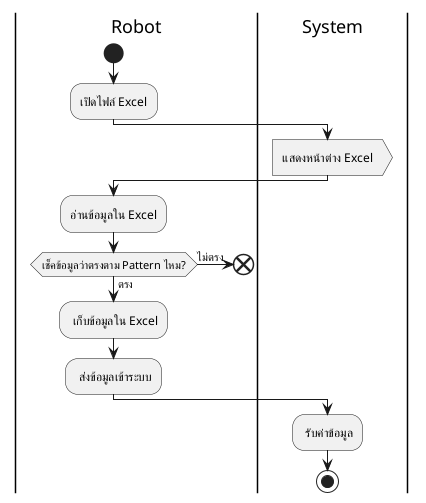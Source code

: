 @startuml
|Robot|
start
:เปิดไฟล์ Excel;
|System|
:แสดงหน้าต่าง Excel>
|Robot|
:อ่านข้อมูลใน Excel;
if (เช็คข้อมูลว่าตรงตาม Pattern ไหม?) then (ตรง)
    : เก็บข้อมูลใน Excel;
    : ส่งข้อมูลเข้าระบบ;
|System|
    : รับค่าข้อมูล;
else (ไม่ตรง)
|Robot|    
    end
|System|
endif
stop
@enduml